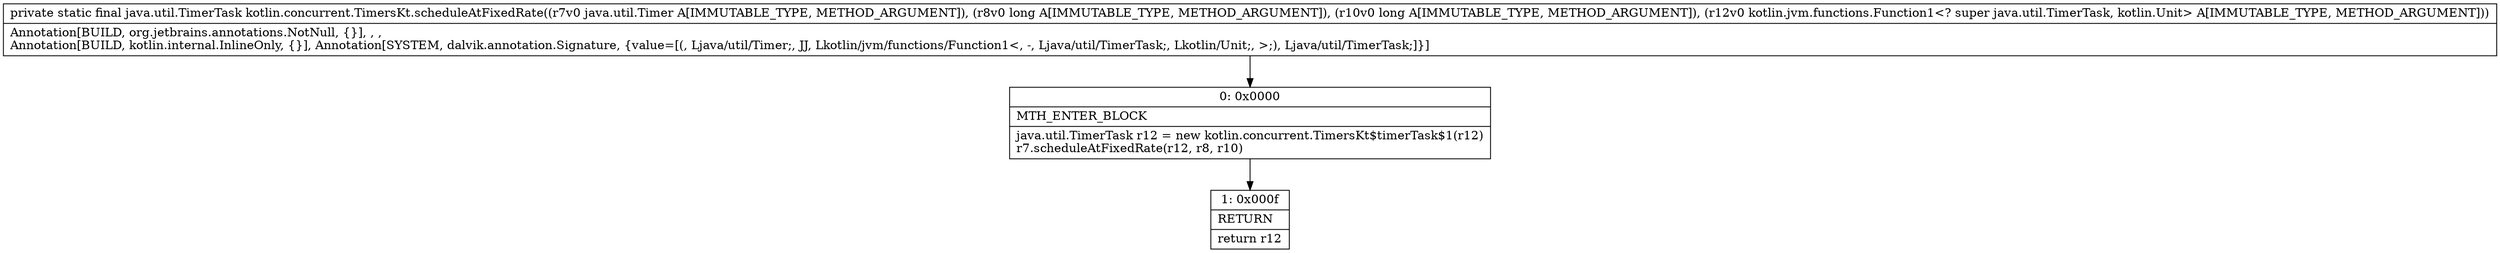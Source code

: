 digraph "CFG forkotlin.concurrent.TimersKt.scheduleAtFixedRate(Ljava\/util\/Timer;JJLkotlin\/jvm\/functions\/Function1;)Ljava\/util\/TimerTask;" {
Node_0 [shape=record,label="{0\:\ 0x0000|MTH_ENTER_BLOCK\l|java.util.TimerTask r12 = new kotlin.concurrent.TimersKt$timerTask$1(r12)\lr7.scheduleAtFixedRate(r12, r8, r10)\l}"];
Node_1 [shape=record,label="{1\:\ 0x000f|RETURN\l|return r12\l}"];
MethodNode[shape=record,label="{private static final java.util.TimerTask kotlin.concurrent.TimersKt.scheduleAtFixedRate((r7v0 java.util.Timer A[IMMUTABLE_TYPE, METHOD_ARGUMENT]), (r8v0 long A[IMMUTABLE_TYPE, METHOD_ARGUMENT]), (r10v0 long A[IMMUTABLE_TYPE, METHOD_ARGUMENT]), (r12v0 kotlin.jvm.functions.Function1\<? super java.util.TimerTask, kotlin.Unit\> A[IMMUTABLE_TYPE, METHOD_ARGUMENT]))  | Annotation[BUILD, org.jetbrains.annotations.NotNull, \{\}], , , \lAnnotation[BUILD, kotlin.internal.InlineOnly, \{\}], Annotation[SYSTEM, dalvik.annotation.Signature, \{value=[(, Ljava\/util\/Timer;, JJ, Lkotlin\/jvm\/functions\/Function1\<, \-, Ljava\/util\/TimerTask;, Lkotlin\/Unit;, \>;), Ljava\/util\/TimerTask;]\}]\l}"];
MethodNode -> Node_0;
Node_0 -> Node_1;
}

